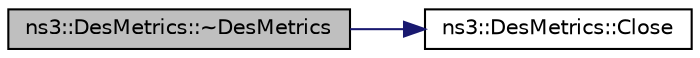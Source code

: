 digraph "ns3::DesMetrics::~DesMetrics"
{
 // LATEX_PDF_SIZE
  edge [fontname="Helvetica",fontsize="10",labelfontname="Helvetica",labelfontsize="10"];
  node [fontname="Helvetica",fontsize="10",shape=record];
  rankdir="LR";
  Node1 [label="ns3::DesMetrics::~DesMetrics",height=0.2,width=0.4,color="black", fillcolor="grey75", style="filled", fontcolor="black",tooltip="Destructor, closes the trace file."];
  Node1 -> Node2 [color="midnightblue",fontsize="10",style="solid",fontname="Helvetica"];
  Node2 [label="ns3::DesMetrics::Close",height=0.2,width=0.4,color="black", fillcolor="white", style="filled",URL="$classns3_1_1_des_metrics.html#a17b52dbb23cd230d64404f57f59029c5",tooltip="Close the output file."];
}
